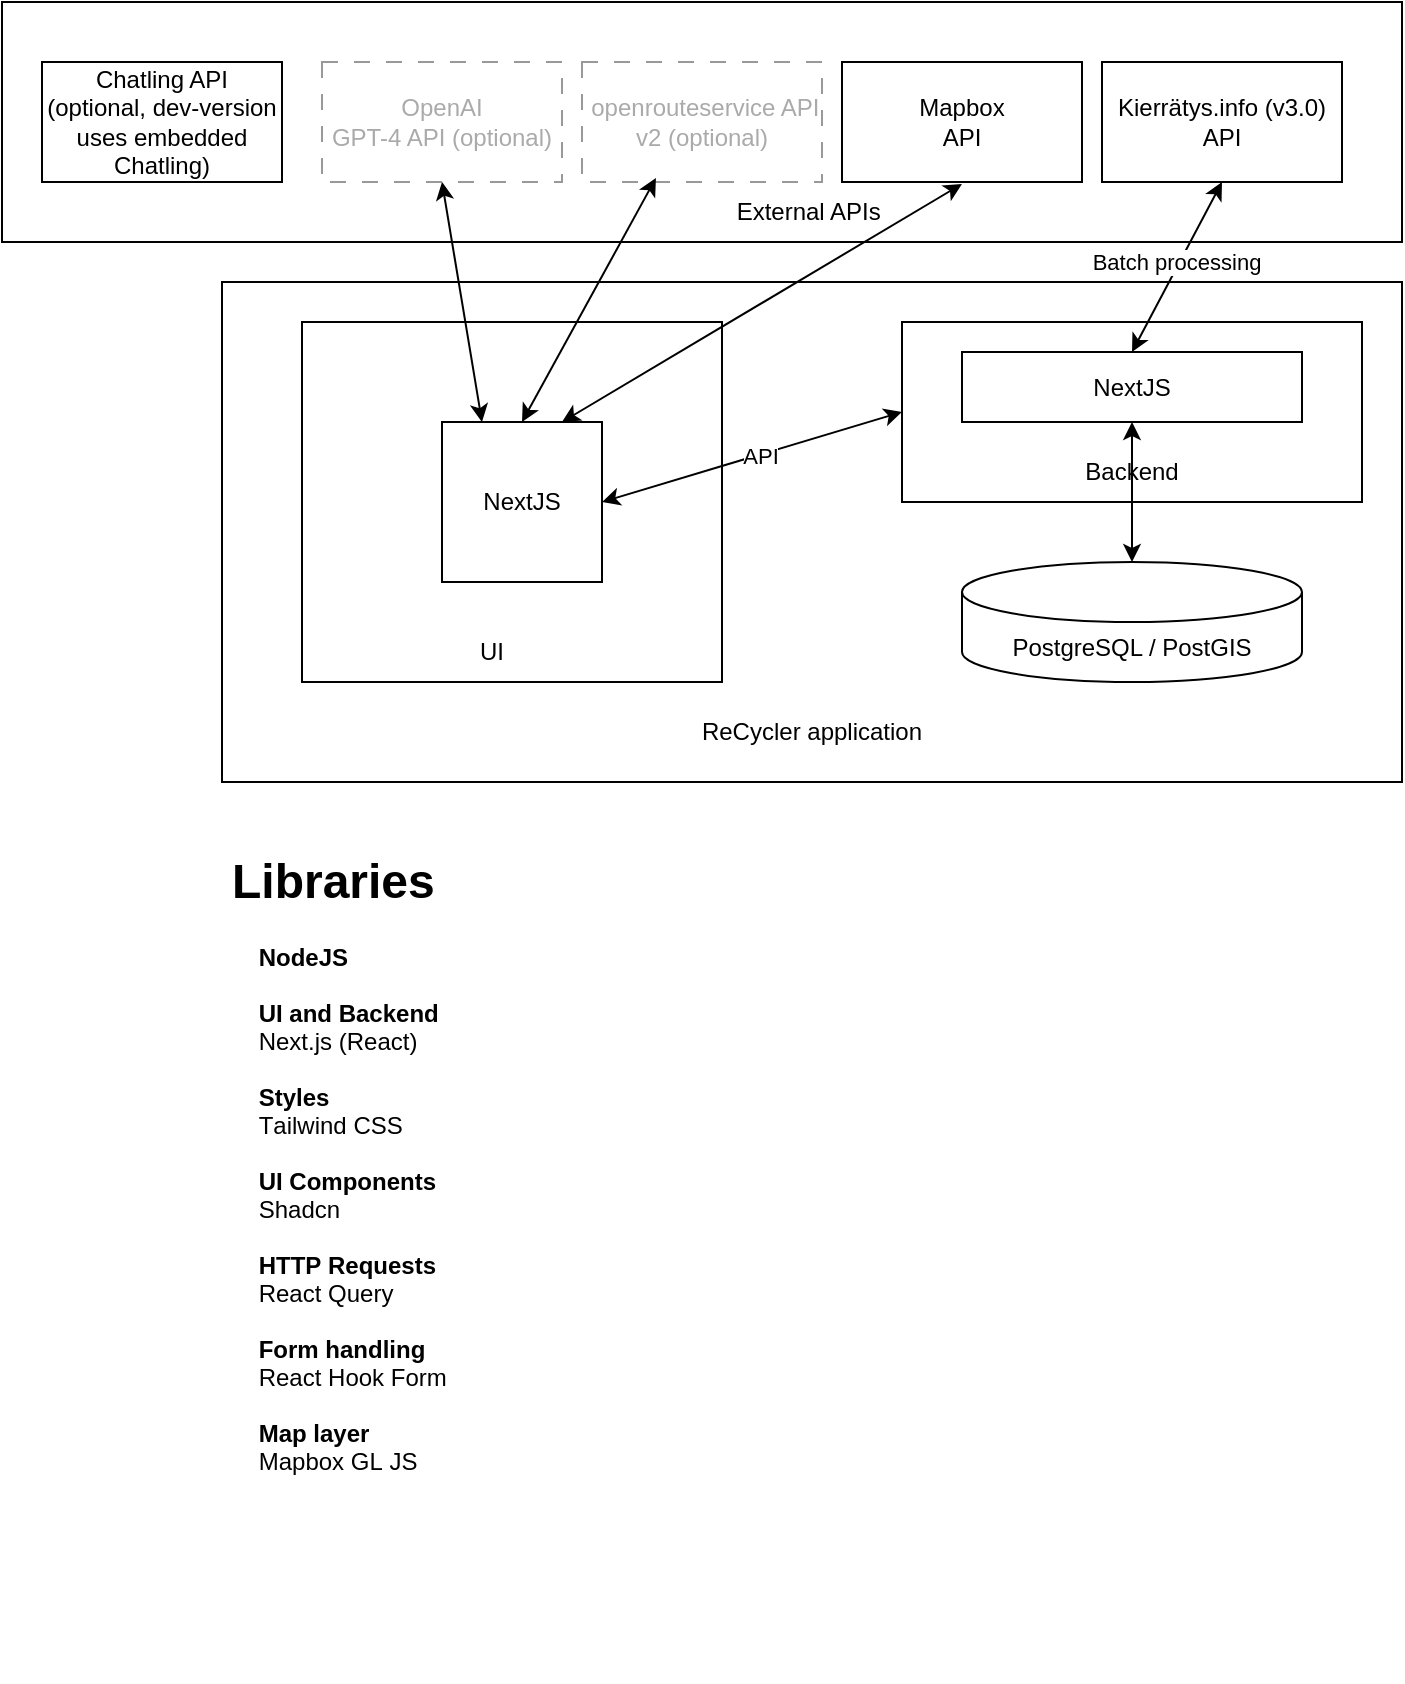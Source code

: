 <mxfile version="26.2.14">
  <diagram name="High-level architecture" id="9zcz33UXx225ZlQHVHOC">
    <mxGraphModel dx="979" dy="673" grid="1" gridSize="10" guides="1" tooltips="1" connect="1" arrows="1" fold="1" page="1" pageScale="1" pageWidth="827" pageHeight="1169" math="0" shadow="0">
      <root>
        <mxCell id="0" />
        <mxCell id="1" parent="0" />
        <mxCell id="fm4_85k55z0bOuFMnIiU-6" value="" style="rounded=0;whiteSpace=wrap;html=1;align=center;" parent="1" vertex="1">
          <mxGeometry x="130" y="260" width="590" height="250" as="geometry" />
        </mxCell>
        <mxCell id="fm4_85k55z0bOuFMnIiU-30" value="" style="rounded=0;whiteSpace=wrap;html=1;" parent="1" vertex="1">
          <mxGeometry x="470" y="280" width="230" height="90" as="geometry" />
        </mxCell>
        <mxCell id="fm4_85k55z0bOuFMnIiU-1" value="" style="rounded=0;whiteSpace=wrap;html=1;align=center;" parent="1" vertex="1">
          <mxGeometry x="20" y="120" width="700" height="120" as="geometry" />
        </mxCell>
        <mxCell id="fm4_85k55z0bOuFMnIiU-2" value="OpenAI&lt;br&gt;GPT-4 API (optional)" style="rounded=0;whiteSpace=wrap;html=1;align=center;dashed=1;dashPattern=8 8;strokeColor=#999999;fontColor=light-dark(#aaaaaa, #ededed);" parent="1" vertex="1">
          <mxGeometry x="180" y="150" width="120" height="60" as="geometry" />
        </mxCell>
        <mxCell id="fm4_85k55z0bOuFMnIiU-3" value="&amp;nbsp;openrouteservice API v2 (optional)" style="rounded=0;whiteSpace=wrap;html=1;align=center;dashed=1;dashPattern=8 8;strokeColor=#999999;fontColor=light-dark(#aaaaaa, #ededed);" parent="1" vertex="1">
          <mxGeometry x="310" y="150" width="120" height="60" as="geometry" />
        </mxCell>
        <mxCell id="fm4_85k55z0bOuFMnIiU-4" value="Kierrätys.info (v3.0) API" style="rounded=0;whiteSpace=wrap;html=1;align=center;" parent="1" vertex="1">
          <mxGeometry x="570" y="150" width="120" height="60" as="geometry" />
        </mxCell>
        <mxCell id="fm4_85k55z0bOuFMnIiU-5" value="Mapbox&lt;br&gt;API" style="rounded=0;whiteSpace=wrap;html=1;align=center;" parent="1" vertex="1">
          <mxGeometry x="440" y="150" width="120" height="60" as="geometry" />
        </mxCell>
        <mxCell id="fm4_85k55z0bOuFMnIiU-7" value="External APIs&amp;nbsp;" style="text;html=1;strokeColor=none;fillColor=none;align=center;verticalAlign=middle;whiteSpace=wrap;rounded=0;" parent="1" vertex="1">
          <mxGeometry x="340" y="210" width="170" height="30" as="geometry" />
        </mxCell>
        <mxCell id="fm4_85k55z0bOuFMnIiU-8" value="ReCycler application" style="text;html=1;strokeColor=none;fillColor=none;align=center;verticalAlign=middle;whiteSpace=wrap;rounded=0;" parent="1" vertex="1">
          <mxGeometry x="340" y="470" width="170" height="30" as="geometry" />
        </mxCell>
        <mxCell id="fm4_85k55z0bOuFMnIiU-13" value="" style="rounded=0;whiteSpace=wrap;html=1;align=center;" parent="1" vertex="1">
          <mxGeometry x="170" y="280" width="210" height="180" as="geometry" />
        </mxCell>
        <mxCell id="fm4_85k55z0bOuFMnIiU-9" value="PostgreSQL / PostGIS" style="shape=cylinder3;whiteSpace=wrap;html=1;boundedLbl=1;backgroundOutline=1;size=15;align=center;" parent="1" vertex="1">
          <mxGeometry x="500" y="400" width="170" height="60" as="geometry" />
        </mxCell>
        <mxCell id="fm4_85k55z0bOuFMnIiU-11" value="NextJS" style="whiteSpace=wrap;html=1;aspect=fixed;align=center;" parent="1" vertex="1">
          <mxGeometry x="240" y="330" width="80" height="80" as="geometry" />
        </mxCell>
        <mxCell id="fm4_85k55z0bOuFMnIiU-14" value="NextJS" style="rounded=0;whiteSpace=wrap;html=1;align=center;" parent="1" vertex="1">
          <mxGeometry x="500" y="295" width="170" height="35" as="geometry" />
        </mxCell>
        <mxCell id="fm4_85k55z0bOuFMnIiU-16" value="" style="endArrow=classic;startArrow=classic;html=1;rounded=0;entryX=0.5;entryY=1;entryDx=0;entryDy=0;exitX=0.25;exitY=0;exitDx=0;exitDy=0;align=center;" parent="1" source="fm4_85k55z0bOuFMnIiU-11" target="fm4_85k55z0bOuFMnIiU-2" edge="1">
          <mxGeometry width="50" height="50" relative="1" as="geometry">
            <mxPoint x="390" y="420" as="sourcePoint" />
            <mxPoint x="440" y="370" as="targetPoint" />
          </mxGeometry>
        </mxCell>
        <mxCell id="fm4_85k55z0bOuFMnIiU-17" value="" style="endArrow=classic;startArrow=classic;html=1;rounded=0;entryX=0.041;entryY=-0.067;entryDx=0;entryDy=0;exitX=0.5;exitY=0;exitDx=0;exitDy=0;entryPerimeter=0;align=center;" parent="1" source="fm4_85k55z0bOuFMnIiU-11" target="fm4_85k55z0bOuFMnIiU-7" edge="1">
          <mxGeometry width="50" height="50" relative="1" as="geometry">
            <mxPoint x="390" y="420" as="sourcePoint" />
            <mxPoint x="440" y="370" as="targetPoint" />
          </mxGeometry>
        </mxCell>
        <mxCell id="fm4_85k55z0bOuFMnIiU-18" value="" style="endArrow=classic;startArrow=classic;html=1;rounded=0;entryX=0.941;entryY=0.033;entryDx=0;entryDy=0;entryPerimeter=0;exitX=0.75;exitY=0;exitDx=0;exitDy=0;align=center;" parent="1" source="fm4_85k55z0bOuFMnIiU-11" target="fm4_85k55z0bOuFMnIiU-7" edge="1">
          <mxGeometry width="50" height="50" relative="1" as="geometry">
            <mxPoint x="350" y="350" as="sourcePoint" />
            <mxPoint x="440" y="370" as="targetPoint" />
          </mxGeometry>
        </mxCell>
        <mxCell id="fm4_85k55z0bOuFMnIiU-21" value="" style="endArrow=classic;startArrow=classic;html=1;rounded=0;entryX=0.5;entryY=1;entryDx=0;entryDy=0;exitX=0.5;exitY=0;exitDx=0;exitDy=0;align=center;" parent="1" source="fm4_85k55z0bOuFMnIiU-14" target="fm4_85k55z0bOuFMnIiU-4" edge="1">
          <mxGeometry width="50" height="50" relative="1" as="geometry">
            <mxPoint x="400" y="360" as="sourcePoint" />
            <mxPoint x="450" y="310" as="targetPoint" />
          </mxGeometry>
        </mxCell>
        <mxCell id="fm4_85k55z0bOuFMnIiU-34" value="Batch processing" style="edgeLabel;html=1;align=center;verticalAlign=middle;resizable=0;points=[];" parent="fm4_85k55z0bOuFMnIiU-21" vertex="1" connectable="0">
          <mxGeometry x="-0.014" relative="1" as="geometry">
            <mxPoint y="-3" as="offset" />
          </mxGeometry>
        </mxCell>
        <mxCell id="fm4_85k55z0bOuFMnIiU-22" value="" style="endArrow=classic;startArrow=classic;html=1;rounded=0;entryX=0.5;entryY=1;entryDx=0;entryDy=0;exitX=0.5;exitY=0;exitDx=0;exitDy=0;exitPerimeter=0;align=center;" parent="1" source="fm4_85k55z0bOuFMnIiU-9" target="fm4_85k55z0bOuFMnIiU-14" edge="1">
          <mxGeometry width="50" height="50" relative="1" as="geometry">
            <mxPoint x="400" y="350" as="sourcePoint" />
            <mxPoint x="450" y="300" as="targetPoint" />
          </mxGeometry>
        </mxCell>
        <mxCell id="fm4_85k55z0bOuFMnIiU-24" value="UI" style="text;html=1;strokeColor=none;fillColor=none;align=center;verticalAlign=middle;whiteSpace=wrap;rounded=0;" parent="1" vertex="1">
          <mxGeometry x="180" y="430" width="170" height="30" as="geometry" />
        </mxCell>
        <mxCell id="fm4_85k55z0bOuFMnIiU-25" value="" style="endArrow=classic;startArrow=classic;html=1;rounded=0;exitX=1;exitY=0.5;exitDx=0;exitDy=0;entryX=0;entryY=0.5;entryDx=0;entryDy=0;" parent="1" source="fm4_85k55z0bOuFMnIiU-11" target="fm4_85k55z0bOuFMnIiU-30" edge="1">
          <mxGeometry width="50" height="50" relative="1" as="geometry">
            <mxPoint x="400" y="350" as="sourcePoint" />
            <mxPoint x="450" y="300" as="targetPoint" />
          </mxGeometry>
        </mxCell>
        <mxCell id="fm4_85k55z0bOuFMnIiU-33" value="API" style="edgeLabel;html=1;align=center;verticalAlign=middle;resizable=0;points=[];" parent="fm4_85k55z0bOuFMnIiU-25" vertex="1" connectable="0">
          <mxGeometry x="0.054" relative="1" as="geometry">
            <mxPoint as="offset" />
          </mxGeometry>
        </mxCell>
        <mxCell id="fm4_85k55z0bOuFMnIiU-31" value="Backend" style="text;html=1;strokeColor=none;fillColor=none;align=center;verticalAlign=middle;whiteSpace=wrap;rounded=0;" parent="1" vertex="1">
          <mxGeometry x="500" y="340" width="170" height="30" as="geometry" />
        </mxCell>
        <mxCell id="CHO3YG6BR_KFlLe8QAzr-1" value="&lt;h1&gt;Libraries&lt;/h1&gt;&lt;p style=&quot;margin: 0px; font-style: normal; font-variant-caps: normal; font-stretch: normal; line-height: normal; font-size-adjust: none; font-kerning: auto; font-variant-alternates: normal; font-variant-ligatures: normal; font-variant-numeric: normal; font-variant-east-asian: normal; font-variant-position: normal; font-feature-settings: normal; font-optical-sizing: auto; font-variation-settings: normal;&quot;&gt;&lt;span style=&quot;font-kerning: none&quot;&gt;&lt;b&gt;&lt;span style=&quot;&quot;&gt;&amp;nbsp;&amp;nbsp;&amp;nbsp;&amp;nbsp;&lt;/span&gt;NodeJS&lt;/b&gt;&lt;/span&gt;&lt;/p&gt;&lt;p style=&quot;margin: 0px; font-style: normal; font-variant-caps: normal; font-stretch: normal; line-height: normal; font-size-adjust: none; font-kerning: auto; font-variant-alternates: normal; font-variant-ligatures: normal; font-variant-numeric: normal; font-variant-east-asian: normal; font-variant-position: normal; font-feature-settings: normal; font-optical-sizing: auto; font-variation-settings: normal;&quot;&gt;&lt;span style=&quot;font-kerning: none;&quot;&gt;&lt;b&gt;&lt;br&gt;&amp;nbsp; &amp;nbsp; UI and Backend&lt;/b&gt;&lt;/span&gt;&lt;/p&gt;&lt;p style=&quot;margin: 0px; font-style: normal; font-variant-caps: normal; font-stretch: normal; line-height: normal; font-size-adjust: none; font-kerning: auto; font-variant-alternates: normal; font-variant-ligatures: normal; font-variant-numeric: normal; font-variant-east-asian: normal; font-variant-position: normal; font-feature-settings: normal; font-optical-sizing: auto; font-variation-settings: normal;&quot;&gt;&lt;span style=&quot;font-kerning: none;&quot;&gt;&lt;span style=&quot;border-color: var(--border-color);&quot;&gt;&amp;nbsp; &amp;nbsp; &lt;/span&gt;&lt;/span&gt;&lt;span style=&quot;background-color: initial;&quot;&gt;Next.js (React)&lt;/span&gt;&lt;/p&gt;&lt;p style=&quot;margin: 0px; font-style: normal; font-variant-caps: normal; font-stretch: normal; line-height: normal; font-size-adjust: none; font-kerning: auto; font-variant-alternates: normal; font-variant-ligatures: normal; font-variant-numeric: normal; font-variant-east-asian: normal; font-variant-position: normal; font-feature-settings: normal; font-optical-sizing: auto; font-variation-settings: normal; min-height: 14px;&quot;&gt;&lt;span style=&quot;font-kerning: none&quot;&gt;&lt;/span&gt;&lt;br&gt;&lt;/p&gt;&lt;p style=&quot;margin: 0px; font-style: normal; font-variant-caps: normal; font-stretch: normal; line-height: normal; font-size-adjust: none; font-kerning: auto; font-variant-alternates: normal; font-variant-ligatures: normal; font-variant-numeric: normal; font-variant-east-asian: normal; font-variant-position: normal; font-feature-settings: normal; font-optical-sizing: auto; font-variation-settings: normal;&quot;&gt;&lt;span style=&quot;font-kerning: none;&quot;&gt;&lt;b&gt;&lt;span style=&quot;&quot;&gt;&amp;nbsp;&amp;nbsp;&amp;nbsp;&amp;nbsp;&lt;/span&gt;Styles&lt;/b&gt;&lt;/span&gt;&lt;/p&gt;&lt;p style=&quot;margin: 0px; font-style: normal; font-variant-caps: normal; font-stretch: normal; line-height: normal; font-size-adjust: none; font-kerning: auto; font-variant-alternates: normal; font-variant-ligatures: normal; font-variant-numeric: normal; font-variant-east-asian: normal; font-variant-position: normal; font-feature-settings: normal; font-optical-sizing: auto; font-variation-settings: normal;&quot;&gt;&lt;span style=&quot;font-kerning: none&quot;&gt;&lt;span style=&quot;&quot;&gt;&amp;nbsp;&amp;nbsp;&amp;nbsp;&amp;nbsp;&lt;/span&gt;Tailwind CSS&lt;/span&gt;&lt;/p&gt;&lt;p style=&quot;margin: 0px; font-style: normal; font-variant-caps: normal; font-stretch: normal; line-height: normal; font-size-adjust: none; font-kerning: auto; font-variant-alternates: normal; font-variant-ligatures: normal; font-variant-numeric: normal; font-variant-east-asian: normal; font-variant-position: normal; font-feature-settings: normal; font-optical-sizing: auto; font-variation-settings: normal; min-height: 14px;&quot;&gt;&lt;span style=&quot;font-kerning: none&quot;&gt;&lt;/span&gt;&lt;br&gt;&lt;/p&gt;&lt;p style=&quot;margin: 0px; font-style: normal; font-variant-caps: normal; font-stretch: normal; line-height: normal; font-size-adjust: none; font-kerning: auto; font-variant-alternates: normal; font-variant-ligatures: normal; font-variant-numeric: normal; font-variant-east-asian: normal; font-variant-position: normal; font-feature-settings: normal; font-optical-sizing: auto; font-variation-settings: normal;&quot;&gt;&lt;span style=&quot;font-kerning: none;&quot;&gt;&lt;b&gt;&lt;span style=&quot;&quot;&gt;&amp;nbsp;&amp;nbsp;&amp;nbsp;&amp;nbsp;&lt;/span&gt;UI Components&lt;/b&gt;&lt;/span&gt;&lt;/p&gt;&lt;p style=&quot;margin: 0px; font-style: normal; font-variant-caps: normal; font-stretch: normal; line-height: normal; font-size-adjust: none; font-kerning: auto; font-variant-alternates: normal; font-variant-ligatures: normal; font-variant-numeric: normal; font-variant-east-asian: normal; font-variant-position: normal; font-feature-settings: normal; font-optical-sizing: auto; font-variation-settings: normal;&quot;&gt;&lt;span style=&quot;font-kerning: none;&quot;&gt;&lt;span style=&quot;&quot;&gt;&amp;nbsp;&amp;nbsp;&amp;nbsp;&amp;nbsp;&lt;/span&gt;Shadcn&lt;/span&gt;&lt;/p&gt;&lt;p style=&quot;margin: 0px; font-style: normal; font-variant-caps: normal; font-stretch: normal; line-height: normal; font-size-adjust: none; font-kerning: auto; font-variant-alternates: normal; font-variant-ligatures: normal; font-variant-numeric: normal; font-variant-east-asian: normal; font-variant-position: normal; font-feature-settings: normal; font-optical-sizing: auto; font-variation-settings: normal; min-height: 14px;&quot;&gt;&lt;span style=&quot;font-kerning: none&quot;&gt;&lt;/span&gt;&lt;br&gt;&lt;/p&gt;&lt;p style=&quot;margin: 0px; font-style: normal; font-variant-caps: normal; font-stretch: normal; line-height: normal; font-size-adjust: none; font-kerning: auto; font-variant-alternates: normal; font-variant-ligatures: normal; font-variant-numeric: normal; font-variant-east-asian: normal; font-variant-position: normal; font-feature-settings: normal; font-optical-sizing: auto; font-variation-settings: normal;&quot;&gt;&lt;span style=&quot;font-kerning: none;&quot;&gt;&lt;b&gt;&lt;span style=&quot;&quot;&gt;&amp;nbsp;&amp;nbsp;&amp;nbsp;&amp;nbsp;&lt;/span&gt;HTTP Requests&lt;/b&gt;&lt;/span&gt;&lt;/p&gt;&lt;p style=&quot;margin: 0px; font-style: normal; font-variant-caps: normal; font-stretch: normal; line-height: normal; font-size-adjust: none; font-kerning: auto; font-variant-alternates: normal; font-variant-ligatures: normal; font-variant-numeric: normal; font-variant-east-asian: normal; font-variant-position: normal; font-feature-settings: normal; font-optical-sizing: auto; font-variation-settings: normal;&quot;&gt;&lt;span style=&quot;font-kerning: none;&quot;&gt;&lt;span style=&quot;&quot;&gt;&amp;nbsp;&amp;nbsp;&amp;nbsp;&amp;nbsp;&lt;/span&gt;React Query&lt;br&gt;&lt;/span&gt;&lt;/p&gt;&lt;p style=&quot;margin: 0px; font-style: normal; font-variant-caps: normal; font-stretch: normal; line-height: normal; font-size-adjust: none; font-kerning: auto; font-variant-alternates: normal; font-variant-ligatures: normal; font-variant-numeric: normal; font-variant-east-asian: normal; font-variant-position: normal; font-feature-settings: normal; font-optical-sizing: auto; font-variation-settings: normal;&quot;&gt;&lt;span style=&quot;font-kerning: none;&quot;&gt;&lt;br&gt;&lt;/span&gt;&lt;/p&gt;&lt;p style=&quot;margin: 0px; font-style: normal; font-variant-caps: normal; font-stretch: normal; line-height: normal; font-size-adjust: none; font-kerning: auto; font-variant-alternates: normal; font-variant-ligatures: normal; font-variant-numeric: normal; font-variant-east-asian: normal; font-variant-position: normal; font-feature-settings: normal; font-optical-sizing: auto; font-variation-settings: normal;&quot;&gt;&lt;span style=&quot;font-kerning: none;&quot;&gt;&lt;b&gt;&amp;nbsp; &amp;nbsp; Form handling&lt;/b&gt;&lt;/span&gt;&lt;/p&gt;&lt;p style=&quot;margin: 0px; font-style: normal; font-variant-caps: normal; font-stretch: normal; line-height: normal; font-size-adjust: none; font-kerning: auto; font-variant-alternates: normal; font-variant-ligatures: normal; font-variant-numeric: normal; font-variant-east-asian: normal; font-variant-position: normal; font-feature-settings: normal; font-optical-sizing: auto; font-variation-settings: normal;&quot;&gt;&lt;span style=&quot;font-kerning: none&quot;&gt;&lt;span style=&quot;&quot;&gt;&amp;nbsp;&amp;nbsp;&amp;nbsp;&amp;nbsp;&lt;/span&gt;&lt;/span&gt;React Hook Form&lt;br&gt;&lt;br&gt;&lt;/p&gt;&lt;p style=&quot;border-color: var(--border-color); font-variant-numeric: normal; font-variant-east-asian: normal; font-variant-alternates: normal; font-kerning: auto; font-optical-sizing: auto; font-feature-settings: normal; font-variation-settings: normal; font-variant-position: normal; font-stretch: normal; line-height: normal; margin: 0px;&quot;&gt;&lt;span style=&quot;border-color: var(--border-color); font-kerning: none;&quot;&gt;&lt;b style=&quot;border-color: var(--border-color);&quot;&gt;&amp;nbsp; &amp;nbsp; Map layer&lt;/b&gt;&lt;/span&gt;&lt;/p&gt;&lt;p style=&quot;margin: 0px; font-stretch: normal; line-height: normal; font-kerning: auto; font-variant-alternates: normal; font-variant-numeric: normal; font-variant-east-asian: normal; font-variant-position: normal; font-feature-settings: normal; font-optical-sizing: auto; font-variation-settings: normal;&quot;&gt;&lt;span style=&quot;font-kerning: none;&quot;&gt;&lt;/span&gt;&lt;/p&gt;&lt;p style=&quot;border-color: var(--border-color); font-variant-numeric: normal; font-variant-east-asian: normal; font-variant-alternates: normal; font-kerning: auto; font-optical-sizing: auto; font-feature-settings: normal; font-variation-settings: normal; font-variant-position: normal; font-stretch: normal; line-height: normal; margin: 0px;&quot;&gt;&lt;span style=&quot;border-color: var(--border-color); font-kerning: none;&quot;&gt;&lt;span style=&quot;border-color: var(--border-color);&quot;&gt;&amp;nbsp;&amp;nbsp;&amp;nbsp;&amp;nbsp;&lt;/span&gt;Mapbox GL JS&lt;/span&gt;&lt;/p&gt;" style="text;html=1;strokeColor=none;fillColor=none;spacing=5;spacingTop=-20;whiteSpace=wrap;overflow=hidden;rounded=0;" parent="1" vertex="1">
          <mxGeometry x="130" y="540" width="590" height="420" as="geometry" />
        </mxCell>
        <mxCell id="u8vdAGhLwnuVZ1UuuaY9-1" value="Chatling API (optional, dev-version uses embedded Chatling)" style="rounded=0;whiteSpace=wrap;html=1;align=center;" parent="1" vertex="1">
          <mxGeometry x="40" y="150" width="120" height="60" as="geometry" />
        </mxCell>
      </root>
    </mxGraphModel>
  </diagram>
</mxfile>
